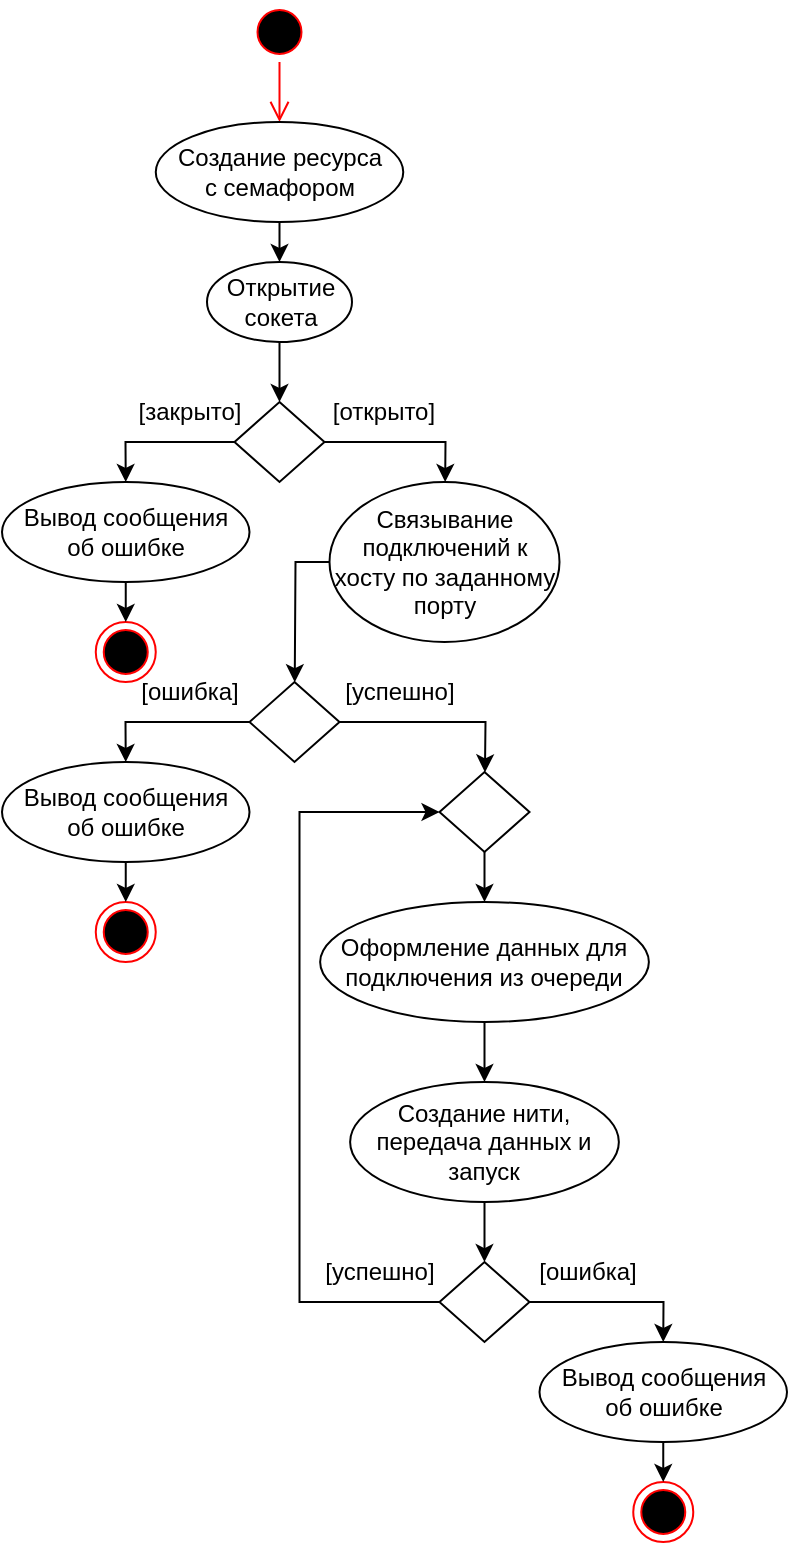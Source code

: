 <mxfile version="15.9.1" type="device"><diagram name="Page-1" id="AUCNZMFgRx5SqDFQteJe"><mxGraphModel dx="460" dy="779" grid="1" gridSize="10" guides="1" tooltips="1" connect="1" arrows="1" fold="1" page="1" pageScale="1" pageWidth="827" pageHeight="1169" math="0" shadow="0"><root><mxCell id="0"/><mxCell id="1" parent="0"/><mxCell id="8ZVtCiOMxB-l83aK4AFG-1" value="" style="ellipse;html=1;shape=startState;fillColor=#000000;strokeColor=#ff0000;" vertex="1" parent="1"><mxGeometry x="163.75" y="40" width="30" height="30" as="geometry"/></mxCell><mxCell id="8ZVtCiOMxB-l83aK4AFG-2" value="" style="edgeStyle=orthogonalEdgeStyle;html=1;verticalAlign=bottom;endArrow=open;endSize=8;strokeColor=#ff0000;rounded=0;" edge="1" parent="1" source="8ZVtCiOMxB-l83aK4AFG-1" target="8ZVtCiOMxB-l83aK4AFG-20"><mxGeometry relative="1" as="geometry"><mxPoint x="183.75" y="130" as="targetPoint"/></mxGeometry></mxCell><mxCell id="8ZVtCiOMxB-l83aK4AFG-3" value="&lt;div&gt;Открытие&lt;/div&gt;&lt;div&gt;сокета&lt;/div&gt;" style="ellipse;whiteSpace=wrap;html=1;" vertex="1" parent="1"><mxGeometry x="142.5" y="170" width="72.5" height="40" as="geometry"/></mxCell><mxCell id="8ZVtCiOMxB-l83aK4AFG-4" value="" style="rhombus;whiteSpace=wrap;html=1;" vertex="1" parent="1"><mxGeometry x="156.25" y="240" width="45" height="40" as="geometry"/></mxCell><mxCell id="8ZVtCiOMxB-l83aK4AFG-5" value="" style="endArrow=classic;html=1;rounded=0;" edge="1" parent="1" source="8ZVtCiOMxB-l83aK4AFG-3" target="8ZVtCiOMxB-l83aK4AFG-4"><mxGeometry width="50" height="50" relative="1" as="geometry"><mxPoint x="243.75" y="310" as="sourcePoint"/><mxPoint x="293.75" y="260" as="targetPoint"/></mxGeometry></mxCell><mxCell id="8ZVtCiOMxB-l83aK4AFG-6" value="" style="endArrow=classic;html=1;rounded=0;jumpStyle=none;jumpSize=6;elbow=vertical;strokeWidth=1;" edge="1" parent="1" source="8ZVtCiOMxB-l83aK4AFG-4" target="8ZVtCiOMxB-l83aK4AFG-10"><mxGeometry width="50" height="50" relative="1" as="geometry"><mxPoint x="243.75" y="310" as="sourcePoint"/><mxPoint x="179.876" y="370.11" as="targetPoint"/><Array as="points"><mxPoint x="261.75" y="260"/></Array></mxGeometry></mxCell><mxCell id="8ZVtCiOMxB-l83aK4AFG-7" value="[открыто]" style="text;html=1;strokeColor=none;fillColor=none;align=center;verticalAlign=middle;whiteSpace=wrap;rounded=0;" vertex="1" parent="1"><mxGeometry x="201.25" y="230" width="60" height="30" as="geometry"/></mxCell><mxCell id="8ZVtCiOMxB-l83aK4AFG-8" value="" style="endArrow=classic;html=1;rounded=0;" edge="1" parent="1" source="8ZVtCiOMxB-l83aK4AFG-4" target="8ZVtCiOMxB-l83aK4AFG-23"><mxGeometry width="50" height="50" relative="1" as="geometry"><mxPoint x="188.75" y="250" as="sourcePoint"/><mxPoint x="188.75" y="300" as="targetPoint"/><Array as="points"><mxPoint x="101.75" y="260"/></Array></mxGeometry></mxCell><mxCell id="8ZVtCiOMxB-l83aK4AFG-9" value="[закрыто]" style="text;html=1;strokeColor=none;fillColor=none;align=center;verticalAlign=middle;whiteSpace=wrap;rounded=0;" vertex="1" parent="1"><mxGeometry x="103.75" y="230" width="60" height="30" as="geometry"/></mxCell><mxCell id="8ZVtCiOMxB-l83aK4AFG-10" value="Связывание подключений к хосту по заданному порту" style="ellipse;whiteSpace=wrap;html=1;" vertex="1" parent="1"><mxGeometry x="203.75" y="280" width="115" height="80" as="geometry"/></mxCell><mxCell id="8ZVtCiOMxB-l83aK4AFG-11" value="" style="rhombus;whiteSpace=wrap;html=1;" vertex="1" parent="1"><mxGeometry x="163.75" y="380" width="45" height="40" as="geometry"/></mxCell><mxCell id="8ZVtCiOMxB-l83aK4AFG-12" value="" style="endArrow=classic;html=1;rounded=0;jumpStyle=none;jumpSize=6;elbow=vertical;strokeWidth=1;" edge="1" parent="1" source="8ZVtCiOMxB-l83aK4AFG-11" target="8ZVtCiOMxB-l83aK4AFG-29"><mxGeometry width="50" height="50" relative="1" as="geometry"><mxPoint x="252.5" y="390" as="sourcePoint"/><mxPoint x="188.626" y="450.11" as="targetPoint"/><Array as="points"><mxPoint x="281.75" y="400"/></Array></mxGeometry></mxCell><mxCell id="8ZVtCiOMxB-l83aK4AFG-13" value="" style="endArrow=classic;html=1;rounded=0;" edge="1" parent="1" source="8ZVtCiOMxB-l83aK4AFG-11" target="8ZVtCiOMxB-l83aK4AFG-26"><mxGeometry width="50" height="50" relative="1" as="geometry"><mxPoint x="192.5" y="400" as="sourcePoint"/><mxPoint x="288.75" y="650" as="targetPoint"/><Array as="points"><mxPoint x="101.75" y="400"/></Array></mxGeometry></mxCell><mxCell id="8ZVtCiOMxB-l83aK4AFG-14" value="&lt;div&gt;[ошибка]&lt;/div&gt;" style="text;html=1;strokeColor=none;fillColor=none;align=center;verticalAlign=middle;whiteSpace=wrap;rounded=0;" vertex="1" parent="1"><mxGeometry x="303.44" y="660" width="60" height="30" as="geometry"/></mxCell><mxCell id="8ZVtCiOMxB-l83aK4AFG-15" value="Оформление данных для подключения из очереди" style="ellipse;whiteSpace=wrap;html=1;" vertex="1" parent="1"><mxGeometry x="199.07" y="490" width="164.37" height="60" as="geometry"/></mxCell><mxCell id="8ZVtCiOMxB-l83aK4AFG-16" value="Создание нити, передача данных и запуск" style="ellipse;whiteSpace=wrap;html=1;" vertex="1" parent="1"><mxGeometry x="214.06" y="580" width="134.37" height="60" as="geometry"/></mxCell><mxCell id="8ZVtCiOMxB-l83aK4AFG-17" value="" style="endArrow=classic;html=1;rounded=0;" edge="1" parent="1" source="8ZVtCiOMxB-l83aK4AFG-15" target="8ZVtCiOMxB-l83aK4AFG-16"><mxGeometry width="50" height="50" relative="1" as="geometry"><mxPoint x="186.25" y="560" as="sourcePoint"/><mxPoint x="196.25" y="290" as="targetPoint"/></mxGeometry></mxCell><mxCell id="8ZVtCiOMxB-l83aK4AFG-18" value="" style="endArrow=classic;html=1;rounded=0;" edge="1" parent="1" source="8ZVtCiOMxB-l83aK4AFG-16" target="8ZVtCiOMxB-l83aK4AFG-31"><mxGeometry width="50" height="50" relative="1" as="geometry"><mxPoint x="196.255" y="600" as="sourcePoint"/><mxPoint x="196.255" y="620" as="targetPoint"/></mxGeometry></mxCell><mxCell id="8ZVtCiOMxB-l83aK4AFG-19" value="" style="endArrow=classic;html=1;rounded=0;" edge="1" parent="1" source="8ZVtCiOMxB-l83aK4AFG-10" target="8ZVtCiOMxB-l83aK4AFG-11"><mxGeometry width="50" height="50" relative="1" as="geometry"><mxPoint x="385.625" y="480" as="sourcePoint"/><mxPoint x="385.62" y="510" as="targetPoint"/><Array as="points"><mxPoint x="186.75" y="320"/></Array></mxGeometry></mxCell><mxCell id="8ZVtCiOMxB-l83aK4AFG-20" value="&lt;div&gt;Создание ресурса&lt;/div&gt;&lt;div&gt;с семафором&lt;/div&gt;" style="ellipse;whiteSpace=wrap;html=1;" vertex="1" parent="1"><mxGeometry x="116.88" y="100" width="123.75" height="50" as="geometry"/></mxCell><mxCell id="8ZVtCiOMxB-l83aK4AFG-21" value="" style="endArrow=classic;html=1;rounded=0;" edge="1" parent="1" source="8ZVtCiOMxB-l83aK4AFG-20" target="8ZVtCiOMxB-l83aK4AFG-3"><mxGeometry width="50" height="50" relative="1" as="geometry"><mxPoint x="390.625" y="410" as="sourcePoint"/><mxPoint x="390.62" y="440" as="targetPoint"/></mxGeometry></mxCell><mxCell id="8ZVtCiOMxB-l83aK4AFG-22" value="" style="ellipse;html=1;shape=endState;fillColor=#000000;strokeColor=#ff0000;" vertex="1" parent="1"><mxGeometry x="86.88" y="350" width="30" height="30" as="geometry"/></mxCell><mxCell id="8ZVtCiOMxB-l83aK4AFG-23" value="&lt;div&gt;Вывод сообщения&lt;/div&gt;&lt;div&gt;об ошибке&lt;/div&gt;" style="ellipse;whiteSpace=wrap;html=1;" vertex="1" parent="1"><mxGeometry x="40" y="280" width="123.75" height="50" as="geometry"/></mxCell><mxCell id="8ZVtCiOMxB-l83aK4AFG-24" value="" style="endArrow=classic;html=1;rounded=0;" edge="1" parent="1" source="8ZVtCiOMxB-l83aK4AFG-23" target="8ZVtCiOMxB-l83aK4AFG-22"><mxGeometry width="50" height="50" relative="1" as="geometry"><mxPoint x="390.625" y="410" as="sourcePoint"/><mxPoint x="390.62" y="440" as="targetPoint"/></mxGeometry></mxCell><mxCell id="8ZVtCiOMxB-l83aK4AFG-25" value="[успешно]" style="text;html=1;strokeColor=none;fillColor=none;align=center;verticalAlign=middle;whiteSpace=wrap;rounded=0;" vertex="1" parent="1"><mxGeometry x="208.75" y="370" width="60" height="30" as="geometry"/></mxCell><mxCell id="8ZVtCiOMxB-l83aK4AFG-26" value="&lt;div&gt;Вывод сообщения&lt;/div&gt;&lt;div&gt;об ошибке&lt;/div&gt;" style="ellipse;whiteSpace=wrap;html=1;" vertex="1" parent="1"><mxGeometry x="40" y="420" width="123.75" height="50" as="geometry"/></mxCell><mxCell id="8ZVtCiOMxB-l83aK4AFG-27" value="" style="ellipse;html=1;shape=endState;fillColor=#000000;strokeColor=#ff0000;" vertex="1" parent="1"><mxGeometry x="86.88" y="490" width="30" height="30" as="geometry"/></mxCell><mxCell id="8ZVtCiOMxB-l83aK4AFG-28" value="" style="endArrow=classic;html=1;rounded=0;" edge="1" parent="1" source="8ZVtCiOMxB-l83aK4AFG-26" target="8ZVtCiOMxB-l83aK4AFG-27"><mxGeometry width="50" height="50" relative="1" as="geometry"><mxPoint x="188.75" y="220" as="sourcePoint"/><mxPoint x="188.75" y="250" as="targetPoint"/></mxGeometry></mxCell><mxCell id="8ZVtCiOMxB-l83aK4AFG-29" value="" style="rhombus;whiteSpace=wrap;html=1;" vertex="1" parent="1"><mxGeometry x="258.75" y="425" width="45" height="40" as="geometry"/></mxCell><mxCell id="8ZVtCiOMxB-l83aK4AFG-30" value="" style="endArrow=classic;html=1;rounded=0;" edge="1" parent="1" source="8ZVtCiOMxB-l83aK4AFG-29" target="8ZVtCiOMxB-l83aK4AFG-15"><mxGeometry width="50" height="50" relative="1" as="geometry"><mxPoint x="274.973" y="558.464" as="sourcePoint"/><mxPoint x="217.49" y="621.518" as="targetPoint"/></mxGeometry></mxCell><mxCell id="8ZVtCiOMxB-l83aK4AFG-31" value="" style="rhombus;whiteSpace=wrap;html=1;" vertex="1" parent="1"><mxGeometry x="258.74" y="670" width="45" height="40" as="geometry"/></mxCell><mxCell id="8ZVtCiOMxB-l83aK4AFG-32" value="[успешно]" style="text;html=1;strokeColor=none;fillColor=none;align=center;verticalAlign=middle;whiteSpace=wrap;rounded=0;" vertex="1" parent="1"><mxGeometry x="198.74" y="660" width="60" height="30" as="geometry"/></mxCell><mxCell id="8ZVtCiOMxB-l83aK4AFG-33" value="&lt;div&gt;[ошибка]&lt;/div&gt;" style="text;html=1;strokeColor=none;fillColor=none;align=center;verticalAlign=middle;whiteSpace=wrap;rounded=0;" vertex="1" parent="1"><mxGeometry x="103.75" y="370" width="60" height="30" as="geometry"/></mxCell><mxCell id="8ZVtCiOMxB-l83aK4AFG-34" value="" style="endArrow=classic;html=1;rounded=0;" edge="1" parent="1" source="8ZVtCiOMxB-l83aK4AFG-31" target="8ZVtCiOMxB-l83aK4AFG-29"><mxGeometry width="50" height="50" relative="1" as="geometry"><mxPoint x="128.75" y="690" as="sourcePoint"/><mxPoint x="291.255" y="500" as="targetPoint"/><Array as="points"><mxPoint x="188.75" y="690"/><mxPoint x="188.75" y="445"/></Array></mxGeometry></mxCell><mxCell id="8ZVtCiOMxB-l83aK4AFG-35" value="&lt;div&gt;Вывод сообщения&lt;/div&gt;&lt;div&gt;об ошибке&lt;/div&gt;" style="ellipse;whiteSpace=wrap;html=1;" vertex="1" parent="1"><mxGeometry x="308.75" y="710" width="123.75" height="50" as="geometry"/></mxCell><mxCell id="8ZVtCiOMxB-l83aK4AFG-36" value="" style="ellipse;html=1;shape=endState;fillColor=#000000;strokeColor=#ff0000;" vertex="1" parent="1"><mxGeometry x="355.63" y="780" width="30" height="30" as="geometry"/></mxCell><mxCell id="8ZVtCiOMxB-l83aK4AFG-37" value="" style="endArrow=classic;html=1;rounded=0;" edge="1" parent="1" source="8ZVtCiOMxB-l83aK4AFG-35" target="8ZVtCiOMxB-l83aK4AFG-36"><mxGeometry width="50" height="50" relative="1" as="geometry"><mxPoint x="457.5" y="510" as="sourcePoint"/><mxPoint x="457.5" y="540" as="targetPoint"/></mxGeometry></mxCell><mxCell id="8ZVtCiOMxB-l83aK4AFG-38" value="" style="endArrow=classic;html=1;rounded=0;" edge="1" parent="1" source="8ZVtCiOMxB-l83aK4AFG-31" target="8ZVtCiOMxB-l83aK4AFG-35"><mxGeometry width="50" height="50" relative="1" as="geometry"><mxPoint x="188.75" y="220" as="sourcePoint"/><mxPoint x="188.75" y="250" as="targetPoint"/><Array as="points"><mxPoint x="370.75" y="690"/></Array></mxGeometry></mxCell></root></mxGraphModel></diagram></mxfile>